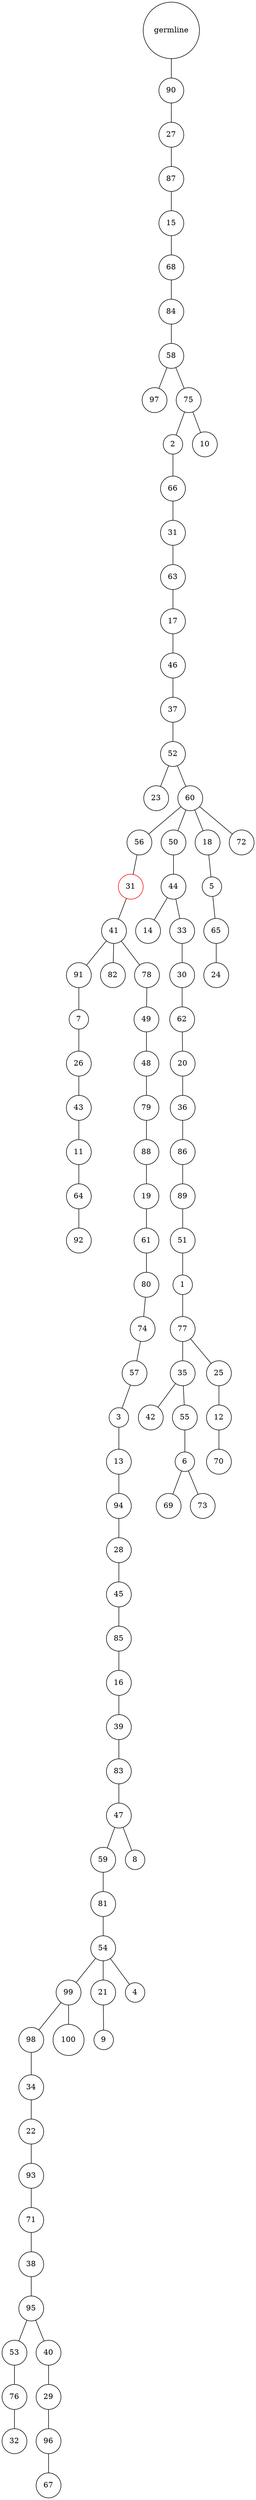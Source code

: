 graph {
	rankdir=UD;
	splines=line;
	node [shape=circle]
	"0x7f693c07f2e0" [label="germline"];
	"0x7f693c07f310" [label="90"];
	"0x7f693c07f2e0" -- "0x7f693c07f310" ;
	"0x7f693c07f340" [label="27"];
	"0x7f693c07f310" -- "0x7f693c07f340" ;
	"0x7f693c07f370" [label="87"];
	"0x7f693c07f340" -- "0x7f693c07f370" ;
	"0x7f693c07f3a0" [label="15"];
	"0x7f693c07f370" -- "0x7f693c07f3a0" ;
	"0x7f693c07f3d0" [label="68"];
	"0x7f693c07f3a0" -- "0x7f693c07f3d0" ;
	"0x7f693c07f400" [label="84"];
	"0x7f693c07f3d0" -- "0x7f693c07f400" ;
	"0x7f693c07f430" [label="58"];
	"0x7f693c07f400" -- "0x7f693c07f430" ;
	"0x7f693c07f460" [label="97"];
	"0x7f693c07f430" -- "0x7f693c07f460" ;
	"0x7f693c07f490" [label="75"];
	"0x7f693c07f430" -- "0x7f693c07f490" ;
	"0x7f693c07f4c0" [label="2"];
	"0x7f693c07f490" -- "0x7f693c07f4c0" ;
	"0x7f693c07f4f0" [label="66"];
	"0x7f693c07f4c0" -- "0x7f693c07f4f0" ;
	"0x7f693c07f520" [label="31"];
	"0x7f693c07f4f0" -- "0x7f693c07f520" ;
	"0x7f693c07f550" [label="63"];
	"0x7f693c07f520" -- "0x7f693c07f550" ;
	"0x7f693c07f580" [label="17"];
	"0x7f693c07f550" -- "0x7f693c07f580" ;
	"0x7f693c07f5b0" [label="46"];
	"0x7f693c07f580" -- "0x7f693c07f5b0" ;
	"0x7f693c07f5e0" [label="37"];
	"0x7f693c07f5b0" -- "0x7f693c07f5e0" ;
	"0x7f693c07f610" [label="52"];
	"0x7f693c07f5e0" -- "0x7f693c07f610" ;
	"0x7f693c07f640" [label="23"];
	"0x7f693c07f610" -- "0x7f693c07f640" ;
	"0x7f693c07f670" [label="60"];
	"0x7f693c07f610" -- "0x7f693c07f670" ;
	"0x7f693c07f6a0" [label="56"];
	"0x7f693c07f670" -- "0x7f693c07f6a0" ;
	"0x7f693c07f6d0" [label="31",color="red"];
	"0x7f693c07f6a0" -- "0x7f693c07f6d0" ;
	"0x7f693c07f700" [label="41"];
	"0x7f693c07f6d0" -- "0x7f693c07f700" ;
	"0x7f693c07f730" [label="91"];
	"0x7f693c07f700" -- "0x7f693c07f730" ;
	"0x7f693c07f760" [label="7"];
	"0x7f693c07f730" -- "0x7f693c07f760" ;
	"0x7f693c07f790" [label="26"];
	"0x7f693c07f760" -- "0x7f693c07f790" ;
	"0x7f693c07f7c0" [label="43"];
	"0x7f693c07f790" -- "0x7f693c07f7c0" ;
	"0x7f693c07f7f0" [label="11"];
	"0x7f693c07f7c0" -- "0x7f693c07f7f0" ;
	"0x7f693c07f820" [label="64"];
	"0x7f693c07f7f0" -- "0x7f693c07f820" ;
	"0x7f693c07f850" [label="92"];
	"0x7f693c07f820" -- "0x7f693c07f850" ;
	"0x7f693c07f880" [label="82"];
	"0x7f693c07f700" -- "0x7f693c07f880" ;
	"0x7f693c07f8b0" [label="78"];
	"0x7f693c07f700" -- "0x7f693c07f8b0" ;
	"0x7f693c07f8e0" [label="49"];
	"0x7f693c07f8b0" -- "0x7f693c07f8e0" ;
	"0x7f693c07f910" [label="48"];
	"0x7f693c07f8e0" -- "0x7f693c07f910" ;
	"0x7f693c07f940" [label="79"];
	"0x7f693c07f910" -- "0x7f693c07f940" ;
	"0x7f693c07f970" [label="88"];
	"0x7f693c07f940" -- "0x7f693c07f970" ;
	"0x7f693c07f9a0" [label="19"];
	"0x7f693c07f970" -- "0x7f693c07f9a0" ;
	"0x7f693c07f9d0" [label="61"];
	"0x7f693c07f9a0" -- "0x7f693c07f9d0" ;
	"0x7f693c07fa00" [label="80"];
	"0x7f693c07f9d0" -- "0x7f693c07fa00" ;
	"0x7f693c07fa30" [label="74"];
	"0x7f693c07fa00" -- "0x7f693c07fa30" ;
	"0x7f693c07fa60" [label="57"];
	"0x7f693c07fa30" -- "0x7f693c07fa60" ;
	"0x7f693c07fa90" [label="3"];
	"0x7f693c07fa60" -- "0x7f693c07fa90" ;
	"0x7f693c07fac0" [label="13"];
	"0x7f693c07fa90" -- "0x7f693c07fac0" ;
	"0x7f693c07faf0" [label="94"];
	"0x7f693c07fac0" -- "0x7f693c07faf0" ;
	"0x7f693c07fb20" [label="28"];
	"0x7f693c07faf0" -- "0x7f693c07fb20" ;
	"0x7f693c07fb50" [label="45"];
	"0x7f693c07fb20" -- "0x7f693c07fb50" ;
	"0x7f693c07fb80" [label="85"];
	"0x7f693c07fb50" -- "0x7f693c07fb80" ;
	"0x7f693c07fbb0" [label="16"];
	"0x7f693c07fb80" -- "0x7f693c07fbb0" ;
	"0x7f693c07fbe0" [label="39"];
	"0x7f693c07fbb0" -- "0x7f693c07fbe0" ;
	"0x7f693c07fc10" [label="83"];
	"0x7f693c07fbe0" -- "0x7f693c07fc10" ;
	"0x7f693c07fc40" [label="47"];
	"0x7f693c07fc10" -- "0x7f693c07fc40" ;
	"0x7f693c07fc70" [label="59"];
	"0x7f693c07fc40" -- "0x7f693c07fc70" ;
	"0x7f693c07fca0" [label="81"];
	"0x7f693c07fc70" -- "0x7f693c07fca0" ;
	"0x7f693c07fcd0" [label="54"];
	"0x7f693c07fca0" -- "0x7f693c07fcd0" ;
	"0x7f693c07fd00" [label="99"];
	"0x7f693c07fcd0" -- "0x7f693c07fd00" ;
	"0x7f693c07fd30" [label="98"];
	"0x7f693c07fd00" -- "0x7f693c07fd30" ;
	"0x7f693c07fd60" [label="34"];
	"0x7f693c07fd30" -- "0x7f693c07fd60" ;
	"0x7f693c07fd90" [label="22"];
	"0x7f693c07fd60" -- "0x7f693c07fd90" ;
	"0x7f693c07fdc0" [label="93"];
	"0x7f693c07fd90" -- "0x7f693c07fdc0" ;
	"0x7f693c07fdf0" [label="71"];
	"0x7f693c07fdc0" -- "0x7f693c07fdf0" ;
	"0x7f693c07fe20" [label="38"];
	"0x7f693c07fdf0" -- "0x7f693c07fe20" ;
	"0x7f693c07fe50" [label="95"];
	"0x7f693c07fe20" -- "0x7f693c07fe50" ;
	"0x7f693c07fe80" [label="53"];
	"0x7f693c07fe50" -- "0x7f693c07fe80" ;
	"0x7f693c07feb0" [label="76"];
	"0x7f693c07fe80" -- "0x7f693c07feb0" ;
	"0x7f693c07fee0" [label="32"];
	"0x7f693c07feb0" -- "0x7f693c07fee0" ;
	"0x7f693c07ff10" [label="40"];
	"0x7f693c07fe50" -- "0x7f693c07ff10" ;
	"0x7f693c07ff40" [label="29"];
	"0x7f693c07ff10" -- "0x7f693c07ff40" ;
	"0x7f693c07ff70" [label="96"];
	"0x7f693c07ff40" -- "0x7f693c07ff70" ;
	"0x7f693c07ffa0" [label="67"];
	"0x7f693c07ff70" -- "0x7f693c07ffa0" ;
	"0x7f693c07ffd0" [label="100"];
	"0x7f693c07fd00" -- "0x7f693c07ffd0" ;
	"0x7f693c084040" [label="21"];
	"0x7f693c07fcd0" -- "0x7f693c084040" ;
	"0x7f693c084070" [label="9"];
	"0x7f693c084040" -- "0x7f693c084070" ;
	"0x7f693c0840a0" [label="4"];
	"0x7f693c07fcd0" -- "0x7f693c0840a0" ;
	"0x7f693c0840d0" [label="8"];
	"0x7f693c07fc40" -- "0x7f693c0840d0" ;
	"0x7f693c084100" [label="50"];
	"0x7f693c07f670" -- "0x7f693c084100" ;
	"0x7f693c084130" [label="44"];
	"0x7f693c084100" -- "0x7f693c084130" ;
	"0x7f693c084160" [label="14"];
	"0x7f693c084130" -- "0x7f693c084160" ;
	"0x7f693c084190" [label="33"];
	"0x7f693c084130" -- "0x7f693c084190" ;
	"0x7f693c0841c0" [label="30"];
	"0x7f693c084190" -- "0x7f693c0841c0" ;
	"0x7f693c0841f0" [label="62"];
	"0x7f693c0841c0" -- "0x7f693c0841f0" ;
	"0x7f693c084220" [label="20"];
	"0x7f693c0841f0" -- "0x7f693c084220" ;
	"0x7f693c084250" [label="36"];
	"0x7f693c084220" -- "0x7f693c084250" ;
	"0x7f693c084280" [label="86"];
	"0x7f693c084250" -- "0x7f693c084280" ;
	"0x7f693c0842b0" [label="89"];
	"0x7f693c084280" -- "0x7f693c0842b0" ;
	"0x7f693c0842e0" [label="51"];
	"0x7f693c0842b0" -- "0x7f693c0842e0" ;
	"0x7f693c084310" [label="1"];
	"0x7f693c0842e0" -- "0x7f693c084310" ;
	"0x7f693c084340" [label="77"];
	"0x7f693c084310" -- "0x7f693c084340" ;
	"0x7f693c084370" [label="35"];
	"0x7f693c084340" -- "0x7f693c084370" ;
	"0x7f693c0843a0" [label="42"];
	"0x7f693c084370" -- "0x7f693c0843a0" ;
	"0x7f693c0843d0" [label="55"];
	"0x7f693c084370" -- "0x7f693c0843d0" ;
	"0x7f693c084400" [label="6"];
	"0x7f693c0843d0" -- "0x7f693c084400" ;
	"0x7f693c084430" [label="69"];
	"0x7f693c084400" -- "0x7f693c084430" ;
	"0x7f693c084460" [label="73"];
	"0x7f693c084400" -- "0x7f693c084460" ;
	"0x7f693c084490" [label="25"];
	"0x7f693c084340" -- "0x7f693c084490" ;
	"0x7f693c0844c0" [label="12"];
	"0x7f693c084490" -- "0x7f693c0844c0" ;
	"0x7f693c0844f0" [label="70"];
	"0x7f693c0844c0" -- "0x7f693c0844f0" ;
	"0x7f693c084520" [label="18"];
	"0x7f693c07f670" -- "0x7f693c084520" ;
	"0x7f693c084550" [label="5"];
	"0x7f693c084520" -- "0x7f693c084550" ;
	"0x7f693c084580" [label="65"];
	"0x7f693c084550" -- "0x7f693c084580" ;
	"0x7f693c0845b0" [label="24"];
	"0x7f693c084580" -- "0x7f693c0845b0" ;
	"0x7f693c0845e0" [label="72"];
	"0x7f693c07f670" -- "0x7f693c0845e0" ;
	"0x7f693c084610" [label="10"];
	"0x7f693c07f490" -- "0x7f693c084610" ;
}
